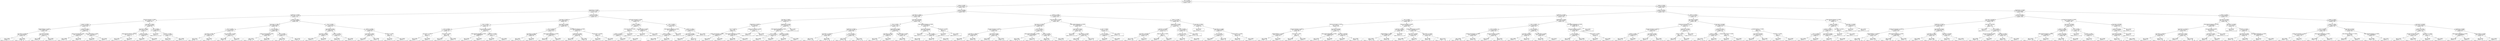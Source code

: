 digraph Tree {
0 [label="_dna <= 0.5000\ngini = 0.732567278353\nsamples = 10529", shape="box"] ;
1 [label="_dental <= 0.5000\ngini = 0.673349767214\nsamples = 4009", shape="box"] ;
0 -> 1 ;
2 [label="_fingerprints <= 0.5000\ngini = 0.735613716641\nsamples = 1456", shape="box"] ;
1 -> 2 ;
3 [label="weight_bin <= 0.5000\ngini = 0.68711872041\nsamples = 1101", shape="box"] ;
2 -> 3 ;
4 [label="all_parts_recovered <= 0.5000\ngini = 0.562623772152\nsamples = 421", shape="box"] ;
3 -> 4 ;
5 [label="images <= 0.5000\ngini = 0.515855300454\nsamples = 336", shape="box"] ;
4 -> 5 ;
6 [label="skeletal_findings <= 0.5000\ngini = 0.458327045923\nsamples = 282", shape="box"] ;
5 -> 6 ;
7 [label="age_range <= 16.5000\ngini = 0.425580546341\nsamples = 251", shape="box"] ;
6 -> 7 ;
8 [label="gini = 0.5506\nsamples = 79\nvalue = [  8.  46.  25.   0.   0.   0.]", shape="box"] ;
7 -> 8 ;
9 [label="gini = 0.3461\nsamples = 172\nvalue = [   8.  136.   28.    0.    0.    0.]", shape="box"] ;
7 -> 9 ;
10 [label="age_range <= 90.0000\ngini = 0.474505723205\nsamples = 31", shape="box"] ;
6 -> 10 ;
11 [label="gini = 0.3648\nsamples = 25\nvalue = [  0.   6.  19.   0.   0.   0.]", shape="box"] ;
10 -> 11 ;
12 [label="gini = 0.0000\nsamples = 6\nvalue = [ 0.  6.  0.  0.  0.  0.]", shape="box"] ;
10 -> 12 ;
13 [label="images <= 2.5000\ngini = 0.661865569273\nsamples = 54", shape="box"] ;
5 -> 13 ;
14 [label="head_not_recovered <= 0.5000\ngini = 0.631692806923\nsamples = 43", shape="box"] ;
13 -> 14 ;
15 [label="gini = 0.5898\nsamples = 23\nvalue = [  0.   8.   3.  12.   0.   0.]", shape="box"] ;
14 -> 15 ;
16 [label="gini = 0.5950\nsamples = 20\nvalue = [  0.  11.   5.   4.   0.   0.]", shape="box"] ;
14 -> 16 ;
17 [label="head_not_recovered <= 0.5000\ngini = 0.297520661157\nsamples = 11", shape="box"] ;
13 -> 17 ;
18 [label="gini = 0.0000\nsamples = 8\nvalue = [ 0.  0.  8.  0.  0.  0.]", shape="box"] ;
17 -> 18 ;
19 [label="gini = 0.4444\nsamples = 3\nvalue = [ 0.  2.  1.  0.  0.  0.]", shape="box"] ;
17 -> 19 ;
20 [label="age_range <= 3.0000\ngini = 0.500484429066\nsamples = 85", shape="box"] ;
4 -> 20 ;
21 [label="age_range <= 0.5000\ngini = 0.37037037037\nsamples = 9", shape="box"] ;
20 -> 21 ;
22 [label="other_distinctive_features <= 0.5000\ngini = 0.277777777778\nsamples = 6", shape="box"] ;
21 -> 22 ;
23 [label="gini = 0.3200\nsamples = 5\nvalue = [ 1.  4.  0.  0.  0.  0.]", shape="box"] ;
22 -> 23 ;
24 [label="gini = 0.0000\nsamples = 1\nvalue = [ 0.  1.  0.  0.  0.  0.]", shape="box"] ;
22 -> 24 ;
25 [label="images <= 0.5000\ngini = 0.444444444444\nsamples = 3", shape="box"] ;
21 -> 25 ;
26 [label="gini = 0.5000\nsamples = 2\nvalue = [ 0.  1.  1.  0.  0.  0.]", shape="box"] ;
25 -> 26 ;
27 [label="gini = 0.0000\nsamples = 1\nvalue = [ 0.  1.  0.  0.  0.  0.]", shape="box"] ;
25 -> 27 ;
28 [label="_sex <= 0.5000\ngini = 0.438019390582\nsamples = 76", shape="box"] ;
20 -> 28 ;
29 [label="gini = 0.0000\nsamples = 2\nvalue = [ 0.  2.  0.  0.  0.  0.]", shape="box"] ;
28 -> 29 ;
30 [label="images <= 0.5000\ngini = 0.416727538349\nsamples = 74", shape="box"] ;
28 -> 30 ;
31 [label="gini = 0.3765\nsamples = 64\nvalue = [  3.  12.  49.   0.   0.   0.]", shape="box"] ;
30 -> 31 ;
32 [label="gini = 0.4800\nsamples = 10\nvalue = [ 0.  0.  6.  4.  0.  0.]", shape="box"] ;
30 -> 32 ;
33 [label="images <= 0.5000\ngini = 0.699744809689\nsamples = 680", shape="box"] ;
3 -> 33 ;
34 [label="age_range <= 1.5000\ngini = 0.663633516404\nsamples = 598", shape="box"] ;
33 -> 34 ;
35 [label="_face <= 0.5000\ngini = 0.515606420927\nsamples = 116", shape="box"] ;
34 -> 35 ;
36 [label="age_range <= 0.5000\ngini = 0.564587271582\nsamples = 69", shape="box"] ;
35 -> 36 ;
37 [label="gini = 0.5417\nsamples = 48\nvalue = [ 28.  16.   4.   0.   0.   0.]", shape="box"] ;
36 -> 37 ;
38 [label="gini = 0.3810\nsamples = 21\nvalue = [  4.  16.   1.   0.   0.   0.]", shape="box"] ;
36 -> 38 ;
39 [label="scars_and_marks <= 0.5000\ngini = 0.227252150294\nsamples = 47", shape="box"] ;
35 -> 39 ;
40 [label="gini = 0.1684\nsamples = 44\nvalue = [  1.  40.   3.   0.   0.   0.]", shape="box"] ;
39 -> 40 ;
41 [label="gini = 0.4444\nsamples = 3\nvalue = [ 0.  1.  2.  0.  0.  0.]", shape="box"] ;
39 -> 41 ;
42 [label="l_eye <= 0.5000\ngini = 0.649670288046\nsamples = 482", shape="box"] ;
34 -> 42 ;
43 [label="n-limbs_not_recovered <= 0.5000\ngini = 0.656296694437\nsamples = 305", shape="box"] ;
42 -> 43 ;
44 [label="gini = 0.6371\nsamples = 249\nvalue = [  73.   59.  117.    0.    0.    0.]", shape="box"] ;
43 -> 44 ;
45 [label="gini = 0.5899\nsamples = 56\nvalue = [ 15.  31.  10.   0.   0.   0.]", shape="box"] ;
43 -> 45 ;
46 [label="_face <= 0.5000\ngini = 0.549012097418\nsamples = 177", shape="box"] ;
42 -> 46 ;
47 [label="gini = 0.3033\nsamples = 123\nvalue = [ 101.    4.   18.    0.    0.    0.]", shape="box"] ;
46 -> 47 ;
48 [label="gini = 0.5103\nsamples = 54\nvalue = [  4.  16.  34.   0.   0.   0.]", shape="box"] ;
46 -> 48 ;
49 [label="_face <= 0.5000\ngini = 0.613920285544\nsamples = 82", shape="box"] ;
33 -> 49 ;
50 [label="age_range <= 8.5000\ngini = 0.609640831758\nsamples = 46", shape="box"] ;
49 -> 50 ;
51 [label="age_range <= 0.5000\ngini = 0.65306122449\nsamples = 7", shape="box"] ;
50 -> 51 ;
52 [label="gini = 0.0000\nsamples = 2\nvalue = [ 2.  0.  0.  0.  0.  0.]", shape="box"] ;
51 -> 52 ;
53 [label="gini = 0.6400\nsamples = 5\nvalue = [ 1.  2.  0.  2.  0.  0.]", shape="box"] ;
51 -> 53 ;
54 [label="tattoos <= 0.5000\ngini = 0.512820512821\nsamples = 39", shape="box"] ;
50 -> 54 ;
55 [label="gini = 0.5289\nsamples = 33\nvalue = [  0.   1.  16.  16.   0.   0.]", shape="box"] ;
54 -> 55 ;
56 [label="gini = 0.0000\nsamples = 6\nvalue = [ 0.  0.  6.  0.  0.  0.]", shape="box"] ;
54 -> 56 ;
57 [label="tattoos <= 0.5000\ngini = 0.538580246914\nsamples = 36", shape="box"] ;
49 -> 57 ;
58 [label="age_range <= 5.0000\ngini = 0.440828402367\nsamples = 26", shape="box"] ;
57 -> 58 ;
59 [label="gini = 0.6250\nsamples = 4\nvalue = [ 0.  2.  1.  1.  0.  0.]", shape="box"] ;
58 -> 59 ;
60 [label="gini = 0.3099\nsamples = 22\nvalue = [  3.   0.   1.  18.   0.   0.]", shape="box"] ;
58 -> 60 ;
61 [label="images <= 2.5000\ngini = 0.58\nsamples = 10", shape="box"] ;
57 -> 61 ;
62 [label="gini = 0.5312\nsamples = 8\nvalue = [ 1.  0.  5.  2.  0.  0.]", shape="box"] ;
61 -> 62 ;
63 [label="gini = 0.0000\nsamples = 2\nvalue = [ 0.  0.  0.  2.  0.  0.]", shape="box"] ;
61 -> 63 ;
64 [label="images <= 0.5000\ngini = 0.60613370363\nsamples = 355", shape="box"] ;
2 -> 64 ;
65 [label="age_range <= 6.5000\ngini = 0.692618928737\nsamples = 241", shape="box"] ;
64 -> 65 ;
66 [label="_face <= 0.5000\ngini = 0.613573407202\nsamples = 38", shape="box"] ;
65 -> 66 ;
67 [label="l_eye <= 0.5000\ngini = 0.508917954816\nsamples = 29", shape="box"] ;
66 -> 67 ;
68 [label="age_range <= 2.5000\ngini = 0.375\nsamples = 4", shape="box"] ;
67 -> 68 ;
69 [label="gini = 0.5000\nsamples = 2\nvalue = [ 0.  0.  1.  1.  0.  0.]", shape="box"] ;
68 -> 69 ;
70 [label="gini = 0.0000\nsamples = 2\nvalue = [ 0.  0.  2.  0.  0.  0.]", shape="box"] ;
68 -> 70 ;
71 [label="age_range <= 0.5000\ngini = 0.3808\nsamples = 25", shape="box"] ;
67 -> 71 ;
72 [label="gini = 0.0000\nsamples = 4\nvalue = [ 4.  0.  0.  0.  0.  0.]", shape="box"] ;
71 -> 72 ;
73 [label="gini = 0.4308\nsamples = 21\nvalue = [ 15.   0.   1.   5.   0.   0.]", shape="box"] ;
71 -> 73 ;
74 [label="scars_and_marks <= 0.5000\ngini = 0.617283950617\nsamples = 9", shape="box"] ;
66 -> 74 ;
75 [label="other_distinctive_features <= 0.5000\ngini = 0.666666666667\nsamples = 3", shape="box"] ;
74 -> 75 ;
76 [label="gini = 0.5000\nsamples = 2\nvalue = [ 1.  1.  0.  0.  0.  0.]", shape="box"] ;
75 -> 76 ;
77 [label="gini = 0.0000\nsamples = 1\nvalue = [ 0.  0.  1.  0.  0.  0.]", shape="box"] ;
75 -> 77 ;
78 [label="weight_bin <= 0.5000\ngini = 0.277777777778\nsamples = 6", shape="box"] ;
74 -> 78 ;
79 [label="gini = 0.0000\nsamples = 1\nvalue = [ 0.  0.  1.  0.  0.  0.]", shape="box"] ;
78 -> 79 ;
80 [label="gini = 0.0000\nsamples = 5\nvalue = [ 0.  0.  0.  5.  0.  0.]", shape="box"] ;
78 -> 80 ;
81 [label="age_range <= 14.5000\ngini = 0.666941687495\nsamples = 203", shape="box"] ;
65 -> 81 ;
82 [label="_face <= 0.5000\ngini = 0.617984693878\nsamples = 112", shape="box"] ;
81 -> 82 ;
83 [label="age_range <= 13.0000\ngini = 0.688284023669\nsamples = 65", shape="box"] ;
82 -> 83 ;
84 [label="gini = 0.6977\nsamples = 61\nvalue = [ 15.   4.  20.  22.   0.   0.]", shape="box"] ;
83 -> 84 ;
85 [label="gini = 0.0000\nsamples = 4\nvalue = [ 0.  0.  0.  4.  0.  0.]", shape="box"] ;
83 -> 85 ;
86 [label="other_medical_information <= 0.5000\ngini = 0.429153463105\nsamples = 47", shape="box"] ;
82 -> 86 ;
87 [label="gini = 0.3296\nsamples = 41\nvalue = [  1.   1.   6.  33.   0.   0.]", shape="box"] ;
86 -> 87 ;
88 [label="gini = 0.5000\nsamples = 6\nvalue = [ 0.  1.  4.  1.  0.  0.]", shape="box"] ;
86 -> 88 ;
89 [label="other_distinctive_features <= 0.5000\ngini = 0.672382562492\nsamples = 91", shape="box"] ;
81 -> 89 ;
90 [label="weight_bin <= 0.5000\ngini = 0.672956887792\nsamples = 83", shape="box"] ;
89 -> 90 ;
91 [label="gini = 0.5956\nsamples = 15\nvalue = [ 1.  5.  8.  1.  0.  0.]", shape="box"] ;
90 -> 91 ;
92 [label="gini = 0.6501\nsamples = 68\nvalue = [  1.  16.  20.  31.   0.   0.]", shape="box"] ;
90 -> 92 ;
93 [label="age_range <= 20.0000\ngini = 0.375\nsamples = 8", shape="box"] ;
89 -> 93 ;
94 [label="gini = 0.4444\nsamples = 6\nvalue = [ 0.  2.  4.  0.  0.  0.]", shape="box"] ;
93 -> 94 ;
95 [label="gini = 0.0000\nsamples = 2\nvalue = [ 0.  0.  2.  0.  0.  0.]", shape="box"] ;
93 -> 95 ;
96 [label="all_parts_recovered <= 0.5000\ngini = 0.260233918129\nsamples = 114", shape="box"] ;
64 -> 96 ;
97 [label="tattoos <= 0.5000\ngini = 0.612244897959\nsamples = 7", shape="box"] ;
96 -> 97 ;
98 [label="scars_and_marks <= 0.5000\ngini = 0.375\nsamples = 4", shape="box"] ;
97 -> 98 ;
99 [label="images <= 6.5000\ngini = 0.444444444444\nsamples = 3", shape="box"] ;
98 -> 99 ;
100 [label="gini = 0.5000\nsamples = 2\nvalue = [ 1.  0.  0.  1.  0.  0.]", shape="box"] ;
99 -> 100 ;
101 [label="gini = 0.0000\nsamples = 1\nvalue = [ 0.  0.  0.  1.  0.  0.]", shape="box"] ;
99 -> 101 ;
102 [label="gini = 0.0000\nsamples = 1\nvalue = [ 0.  0.  0.  1.  0.  0.]", shape="box"] ;
98 -> 102 ;
103 [label="scars_and_marks <= 0.5000\ngini = 0.444444444444\nsamples = 3", shape="box"] ;
97 -> 103 ;
104 [label="gini = 0.0000\nsamples = 1\nvalue = [ 0.  0.  1.  0.  0.  0.]", shape="box"] ;
103 -> 104 ;
105 [label="gini = 0.0000\nsamples = 2\nvalue = [ 2.  0.  0.  0.  0.  0.]", shape="box"] ;
103 -> 105 ;
106 [label="_face <= 0.5000\ngini = 0.21346842519\nsamples = 107", shape="box"] ;
96 -> 106 ;
107 [label="other_distinctive_features <= 0.5000\ngini = 0.396694214876\nsamples = 33", shape="box"] ;
106 -> 107 ;
108 [label="tattoos <= 0.5000\ngini = 0.349635796046\nsamples = 31", shape="box"] ;
107 -> 108 ;
109 [label="gini = 0.1884\nsamples = 19\nvalue = [  0.   0.   2.  17.   0.   0.]", shape="box"] ;
108 -> 109 ;
110 [label="gini = 0.4861\nsamples = 12\nvalue = [ 0.  0.  5.  7.  0.  0.]", shape="box"] ;
108 -> 110 ;
111 [label="gini = 0.0000\nsamples = 2\nvalue = [ 0.  0.  2.  0.  0.  0.]", shape="box"] ;
107 -> 111 ;
112 [label="images <= 1.5000\ngini = 0.102264426589\nsamples = 74", shape="box"] ;
106 -> 112 ;
113 [label="age_range <= 8.0000\ngini = 0.144559784698\nsamples = 51", shape="box"] ;
112 -> 113 ;
114 [label="gini = 0.4444\nsamples = 3\nvalue = [ 0.  0.  1.  2.  0.  0.]", shape="box"] ;
113 -> 114 ;
115 [label="gini = 0.1172\nsamples = 48\nvalue = [  0.   0.   3.  45.   0.   0.]", shape="box"] ;
113 -> 115 ;
116 [label="gini = 0.0000\nsamples = 23\nvalue = [  0.   0.   0.  23.   0.   0.]", shape="box"] ;
112 -> 116 ;
117 [label="images <= 0.5000\ngini = 0.53506906999\nsamples = 2553", shape="box"] ;
1 -> 117 ;
118 [label="age_range <= 1.5000\ngini = 0.367106508876\nsamples = 1300", shape="box"] ;
117 -> 118 ;
119 [label="age_range <= 0.5000\ngini = 0.68244170096\nsamples = 54", shape="box"] ;
118 -> 119 ;
120 [label="_fingerprints <= 0.5000\ngini = 0.498046875\nsamples = 32", shape="box"] ;
119 -> 120 ;
121 [label="_sex <= 0.5000\ngini = 0.605\nsamples = 20", shape="box"] ;
120 -> 121 ;
122 [label="n-limbs_not_recovered <= 0.5000\ngini = 0.444444444444\nsamples = 3", shape="box"] ;
121 -> 122 ;
123 [label="gini = 0.0000\nsamples = 2\nvalue = [ 0.  2.  0.  0.  0.  0.]", shape="box"] ;
122 -> 123 ;
124 [label="gini = 0.0000\nsamples = 1\nvalue = [ 0.  0.  0.  1.  0.  0.]", shape="box"] ;
122 -> 124 ;
125 [label="other_medical_information <= 0.5000\ngini = 0.546712802768\nsamples = 17", shape="box"] ;
121 -> 125 ;
126 [label="gini = 0.4800\nsamples = 15\nvalue = [ 6.  0.  0.  9.  0.  0.]", shape="box"] ;
125 -> 126 ;
127 [label="gini = 0.5000\nsamples = 2\nvalue = [ 1.  1.  0.  0.  0.  0.]", shape="box"] ;
125 -> 127 ;
128 [label="n-limbs_not_recovered <= 0.5000\ngini = 0.152777777778\nsamples = 12", shape="box"] ;
120 -> 128 ;
129 [label="gini = 0.0000\nsamples = 11\nvalue = [  0.   0.   0.  11.   0.   0.]", shape="box"] ;
128 -> 129 ;
130 [label="gini = 0.0000\nsamples = 1\nvalue = [ 1.  0.  0.  0.  0.  0.]", shape="box"] ;
128 -> 130 ;
131 [label="_fingerprints <= 0.5000\ngini = 0.623966942149\nsamples = 22", shape="box"] ;
119 -> 131 ;
132 [label="other_distinctive_features <= 0.5000\ngini = 0.607709750567\nsamples = 21", shape="box"] ;
131 -> 132 ;
133 [label="l_eye <= 0.5000\ngini = 0.574074074074\nsamples = 18", shape="box"] ;
132 -> 133 ;
134 [label="gini = 0.4463\nsamples = 11\nvalue = [ 1.  8.  1.  1.  0.  0.]", shape="box"] ;
133 -> 134 ;
135 [label="gini = 0.6939\nsamples = 7\nvalue = [ 1.  3.  1.  2.  0.  0.]", shape="box"] ;
133 -> 135 ;
136 [label="height_bin <= 0.5000\ngini = 0.444444444444\nsamples = 3", shape="box"] ;
132 -> 136 ;
137 [label="gini = 0.5000\nsamples = 2\nvalue = [ 0.  1.  1.  0.  0.  0.]", shape="box"] ;
136 -> 137 ;
138 [label="gini = 0.0000\nsamples = 1\nvalue = [ 0.  0.  1.  0.  0.  0.]", shape="box"] ;
136 -> 138 ;
139 [label="gini = 0.0000\nsamples = 1\nvalue = [ 0.  0.  1.  0.  0.  0.]", shape="box"] ;
131 -> 139 ;
140 [label="age_range <= 90.5000\ngini = 0.345309162675\nsamples = 1246", shape="box"] ;
118 -> 140 ;
141 [label="_face <= 0.5000\ngini = 0.330770353754\nsamples = 1185", shape="box"] ;
140 -> 141 ;
142 [label="height_bin <= 0.5000\ngini = 0.353218812841\nsamples = 944", shape="box"] ;
141 -> 142 ;
143 [label="age_range <= 12.5000\ngini = 0.331198303921\nsamples = 366", shape="box"] ;
142 -> 143 ;
144 [label="gini = 0.4191\nsamples = 139\nvalue = [   3.   11.   22.  103.    0.    0.]", shape="box"] ;
143 -> 144 ;
145 [label="gini = 0.2692\nsamples = 227\nvalue = [   8.   11.   15.  193.    0.    0.]", shape="box"] ;
143 -> 145 ;
146 [label="l_eye <= 0.5000\ngini = 0.363303839753\nsamples = 578", shape="box"] ;
142 -> 146 ;
147 [label="gini = 0.3325\nsamples = 426\nvalue = [  42.    9.   31.  344.    0.    0.]", shape="box"] ;
146 -> 147 ;
148 [label="gini = 0.4412\nsamples = 152\nvalue = [  25.    4.   13.  110.    0.    0.]", shape="box"] ;
146 -> 148 ;
149 [label="_fingerprints <= 0.5000\ngini = 0.234086878669\nsamples = 241", shape="box"] ;
141 -> 149 ;
150 [label="age_range <= 27.5000\ngini = 0.496409077851\nsamples = 59", shape="box"] ;
149 -> 150 ;
151 [label="gini = 0.4322\nsamples = 53\nvalue = [  4.   7.   3.  39.   0.   0.]", shape="box"] ;
150 -> 151 ;
152 [label="gini = 0.5000\nsamples = 6\nvalue = [ 0.  4.  1.  1.  0.  0.]", shape="box"] ;
150 -> 152 ;
153 [label="scars_and_marks <= 0.5000\ngini = 0.123837700761\nsamples = 182", shape="box"] ;
149 -> 153 ;
154 [label="gini = 0.0659\nsamples = 118\nvalue = [   0.    1.    3.  114.    0.    0.]", shape="box"] ;
153 -> 154 ;
155 [label="gini = 0.2188\nsamples = 64\nvalue = [  0.   0.   8.  56.   0.   0.]", shape="box"] ;
153 -> 155 ;
156 [label="other_distinctive_features <= 0.5000\ngini = 0.552539639882\nsamples = 61", shape="box"] ;
140 -> 156 ;
157 [label="age_range <= 98.5000\ngini = 0.536780547861\nsamples = 57", shape="box"] ;
156 -> 157 ;
158 [label="gini = 0.0000\nsamples = 1\nvalue = [ 0.  1.  0.  0.  0.  0.]", shape="box"] ;
157 -> 158 ;
159 [label="_sex <= 0.5000\ngini = 0.523596938776\nsamples = 56", shape="box"] ;
157 -> 159 ;
160 [label="gini = 0.4356\nsamples = 15\nvalue = [  2.   1.   1.  11.   0.   0.]", shape="box"] ;
159 -> 160 ;
161 [label="gini = 0.5330\nsamples = 41\nvalue = [  0.   4.  12.  25.   0.   0.]", shape="box"] ;
159 -> 161 ;
162 [label="height_bin <= 0.5000\ngini = 0.375\nsamples = 4", shape="box"] ;
156 -> 162 ;
163 [label="gini = 0.0000\nsamples = 1\nvalue = [ 0.  0.  0.  1.  0.  0.]", shape="box"] ;
162 -> 163 ;
164 [label="gini = 0.0000\nsamples = 3\nvalue = [ 0.  0.  3.  0.  0.  0.]", shape="box"] ;
162 -> 164 ;
165 [label="images <= 1.5000\ngini = 0.596822056434\nsamples = 1253", shape="box"] ;
117 -> 165 ;
166 [label="scars_and_marks <= 0.5000\ngini = 0.597571303457\nsamples = 984", shape="box"] ;
165 -> 166 ;
167 [label="age_range <= 14.5000\ngini = 0.648683794154\nsamples = 636", shape="box"] ;
166 -> 167 ;
168 [label="all_parts_recovered <= 0.5000\ngini = 0.556423611111\nsamples = 192", shape="box"] ;
167 -> 168 ;
169 [label="age_range <= 7.5000\ngini = 0.148199445983\nsamples = 38", shape="box"] ;
168 -> 169 ;
170 [label="gini = 0.4938\nsamples = 9\nvalue = [ 0.  1.  2.  6.  0.  0.]", shape="box"] ;
169 -> 170 ;
171 [label="gini = 0.0000\nsamples = 29\nvalue = [  0.   0.   0.  29.   0.   0.]", shape="box"] ;
169 -> 171 ;
172 [label="age_range <= 9.5000\ngini = 0.610811266655\nsamples = 154", shape="box"] ;
168 -> 172 ;
173 [label="gini = 0.3829\nsamples = 43\nvalue = [  0.   4.   6.  33.   0.   0.]", shape="box"] ;
172 -> 173 ;
174 [label="gini = 0.6519\nsamples = 111\nvalue = [  0.  31.  32.  48.   0.   0.]", shape="box"] ;
172 -> 174 ;
175 [label="_face <= 0.5000\ngini = 0.63524673322\nsamples = 444", shape="box"] ;
167 -> 175 ;
176 [label="other_medical_information <= 0.5000\ngini = 0.572323966942\nsamples = 275", shape="box"] ;
175 -> 176 ;
177 [label="gini = 0.5621\nsamples = 262\nvalue = [   2.   32.  153.   75.    0.    0.]", shape="box"] ;
176 -> 177 ;
178 [label="gini = 0.3787\nsamples = 13\nvalue = [  0.   1.   2.  10.   0.   0.]", shape="box"] ;
176 -> 178 ;
179 [label="tattoos <= 0.5000\ngini = 0.653758621897\nsamples = 169", shape="box"] ;
175 -> 179 ;
180 [label="gini = 0.6324\nsamples = 143\nvalue = [  0.  69.  40.  34.   0.   0.]", shape="box"] ;
179 -> 180 ;
181 [label="gini = 0.4260\nsamples = 26\nvalue = [  0.   0.  18.   8.   0.   0.]", shape="box"] ;
179 -> 181 ;
182 [label="other_medical_information <= 0.5000\ngini = 0.389186154049\nsamples = 348", shape="box"] ;
166 -> 182 ;
183 [label="age_range <= 9.5000\ngini = 0.355730149514\nsamples = 332", shape="box"] ;
182 -> 183 ;
184 [label="gini = 0.0000\nsamples = 8\nvalue = [ 0.  0.  0.  8.  0.  0.]", shape="box"] ;
183 -> 184 ;
185 [label="prior_surgery <= 0.5000\ngini = 0.334190672154\nsamples = 324", shape="box"] ;
183 -> 185 ;
186 [label="gini = 0.3055\nsamples = 306\nvalue = [   1.    1.  249.   55.    0.    0.]", shape="box"] ;
185 -> 186 ;
187 [label="gini = 0.4753\nsamples = 18\nvalue = [  0.   0.   7.  11.   0.   0.]", shape="box"] ;
185 -> 187 ;
188 [label="_face <= 0.5000\ngini = 0.1171875\nsamples = 16", shape="box"] ;
182 -> 188 ;
189 [label="l_eye <= 0.5000\ngini = 0.444444444444\nsamples = 3", shape="box"] ;
188 -> 189 ;
190 [label="gini = 0.0000\nsamples = 2\nvalue = [ 0.  0.  0.  2.  0.  0.]", shape="box"] ;
189 -> 190 ;
191 [label="gini = 0.0000\nsamples = 1\nvalue = [ 0.  0.  1.  0.  0.  0.]", shape="box"] ;
189 -> 191 ;
192 [label="gini = 0.0000\nsamples = 13\nvalue = [  0.   0.   0.  13.   0.   0.]", shape="box"] ;
188 -> 192 ;
193 [label="tattoos <= 0.5000\ngini = 0.146321913738\nsamples = 269", shape="box"] ;
165 -> 193 ;
194 [label="_fingerprints <= 0.5000\ngini = 0.103888126779\nsamples = 221", shape="box"] ;
193 -> 194 ;
195 [label="piercings <= 0.5000\ngini = 0.178362573099\nsamples = 114", shape="box"] ;
194 -> 195 ;
196 [label="age_range <= 58.5000\ngini = 0.153553719008\nsamples = 110", shape="box"] ;
195 -> 196 ;
197 [label="gini = 0.1305\nsamples = 102\nvalue = [  1.   2.   4.  95.   0.   0.]", shape="box"] ;
196 -> 197 ;
198 [label="gini = 0.3750\nsamples = 8\nvalue = [ 0.  0.  2.  6.  0.  0.]", shape="box"] ;
196 -> 198 ;
199 [label="finger_toe_nails <= 0.5000\ngini = 0.5\nsamples = 4", shape="box"] ;
195 -> 199 ;
200 [label="gini = 0.0000\nsamples = 2\nvalue = [ 0.  0.  2.  0.  0.  0.]", shape="box"] ;
199 -> 200 ;
201 [label="gini = 0.0000\nsamples = 2\nvalue = [ 0.  0.  0.  2.  0.  0.]", shape="box"] ;
199 -> 201 ;
202 [label="l_eye <= 0.5000\ngini = 0.0185169010394\nsamples = 107", shape="box"] ;
194 -> 202 ;
203 [label="images <= 2.5000\ngini = 0.0798611111111\nsamples = 24", shape="box"] ;
202 -> 203 ;
204 [label="gini = 0.1653\nsamples = 11\nvalue = [  0.   0.   1.  10.   0.   0.]", shape="box"] ;
203 -> 204 ;
205 [label="gini = 0.0000\nsamples = 13\nvalue = [  0.   0.   0.  13.   0.   0.]", shape="box"] ;
203 -> 205 ;
206 [label="gini = 0.0000\nsamples = 83\nvalue = [  0.   0.   0.  83.   0.   0.]", shape="box"] ;
202 -> 206 ;
207 [label="age_range <= 3.5000\ngini = 0.316840277778\nsamples = 48", shape="box"] ;
193 -> 207 ;
208 [label="gini = 0.0000\nsamples = 1\nvalue = [ 1.  0.  0.  0.  0.  0.]", shape="box"] ;
207 -> 208 ;
209 [label="age_range <= 17.5000\ngini = 0.288818469896\nsamples = 47", shape="box"] ;
207 -> 209 ;
210 [label="_face <= 0.5000\ngini = 0.385633270321\nsamples = 23", shape="box"] ;
209 -> 210 ;
211 [label="gini = 0.4898\nsamples = 7\nvalue = [ 0.  0.  4.  3.  0.  0.]", shape="box"] ;
210 -> 211 ;
212 [label="gini = 0.2188\nsamples = 16\nvalue = [  0.   0.   2.  14.   0.   0.]", shape="box"] ;
210 -> 212 ;
213 [label="organ_absent <= 0.5000\ngini = 0.15625\nsamples = 24", shape="box"] ;
209 -> 213 ;
214 [label="gini = 0.0832\nsamples = 23\nvalue = [  1.   0.   0.  22.   0.   0.]", shape="box"] ;
213 -> 214 ;
215 [label="gini = 0.0000\nsamples = 1\nvalue = [ 0.  0.  1.  0.  0.  0.]", shape="box"] ;
213 -> 215 ;
216 [label="_dental <= 0.5000\ngini = 0.625142129926\nsamples = 6520", shape="box"] ;
0 -> 216 ;
217 [label="images <= 0.5000\ngini = 0.627582153423\nsamples = 1456", shape="box"] ;
216 -> 217 ;
218 [label="height_bin <= 0.5000\ngini = 0.570803783971\nsamples = 1136", shape="box"] ;
217 -> 218 ;
219 [label="_sex <= 0.5000\ngini = 0.503310365457\nsamples = 689", shape="box"] ;
218 -> 219 ;
220 [label="head_not_recovered <= 0.5000\ngini = 0.5653125\nsamples = 160", shape="box"] ;
219 -> 220 ;
221 [label="all_parts_recovered <= 0.5000\ngini = 0.562736614386\nsamples = 86", shape="box"] ;
220 -> 221 ;
222 [label="skeletal_findings <= 0.5000\ngini = 0.531321444902\nsamples = 81", shape="box"] ;
221 -> 222 ;
223 [label="gini = 0.5066\nsamples = 76\nvalue = [  0.  47.   4.  25.   0.   0.]", shape="box"] ;
222 -> 223 ;
224 [label="gini = 0.3200\nsamples = 5\nvalue = [ 0.  0.  1.  4.  0.  0.]", shape="box"] ;
222 -> 224 ;
225 [label="age_range <= 1.0000\ngini = 0.48\nsamples = 5", shape="box"] ;
221 -> 225 ;
226 [label="gini = 0.5000\nsamples = 2\nvalue = [ 0.  0.  1.  1.  0.  0.]", shape="box"] ;
225 -> 226 ;
227 [label="gini = 0.4444\nsamples = 3\nvalue = [ 0.  0.  2.  1.  0.  0.]", shape="box"] ;
225 -> 227 ;
228 [label="age_range <= 83.0000\ngini = 0.49707815924\nsamples = 74", shape="box"] ;
220 -> 228 ;
229 [label="other_medical_information <= 0.5000\ngini = 0.298676748582\nsamples = 23", shape="box"] ;
228 -> 229 ;
230 [label="gini = 0.2355\nsamples = 22\nvalue = [  0.   3.   0.  19.   0.   0.]", shape="box"] ;
229 -> 230 ;
231 [label="gini = 0.0000\nsamples = 1\nvalue = [ 0.  0.  1.  0.  0.  0.]", shape="box"] ;
229 -> 231 ;
232 [label="age_range <= 98.5000\ngini = 0.541330257593\nsamples = 51", shape="box"] ;
228 -> 232 ;
233 [label="gini = 0.4082\nsamples = 7\nvalue = [ 0.  5.  0.  2.  0.  0.]", shape="box"] ;
232 -> 233 ;
234 [label="gini = 0.5300\nsamples = 44\nvalue = [  0.  15.   3.  26.   0.   0.]", shape="box"] ;
232 -> 234 ;
235 [label="head_not_recovered <= 0.5000\ngini = 0.458360283161\nsamples = 529", shape="box"] ;
219 -> 235 ;
236 [label="piercings <= 0.5000\ngini = 0.548738868141\nsamples = 295", shape="box"] ;
235 -> 236 ;
237 [label="skeletal_findings <= 0.5000\ngini = 0.539837744004\nsamples = 291", shape="box"] ;
236 -> 237 ;
238 [label="gini = 0.5403\nsamples = 243\nvalue = [   3.   66.   24.  149.    1.    0.]", shape="box"] ;
237 -> 238 ;
239 [label="gini = 0.4861\nsamples = 48\nvalue = [  0.   4.  12.  32.   0.   0.]", shape="box"] ;
237 -> 239 ;
240 [label="gini = 0.0000\nsamples = 4\nvalue = [ 0.  0.  4.  0.  0.  0.]", shape="box"] ;
236 -> 240 ;
241 [label="n-limbs_not_recovered <= 0.5000\ngini = 0.309335963182\nsamples = 234", shape="box"] ;
235 -> 241 ;
242 [label="age_range <= 19.0000\ngini = 0.5112960761\nsamples = 29", shape="box"] ;
241 -> 242 ;
243 [label="gini = 0.3984\nsamples = 16\nvalue = [  0.   3.   1.  12.   0.   0.]", shape="box"] ;
242 -> 243 ;
244 [label="gini = 0.5917\nsamples = 13\nvalue = [ 0.  2.  4.  7.  0.  0.]", shape="box"] ;
242 -> 244 ;
245 [label="age_range <= 21.0000\ngini = 0.273932183224\nsamples = 205", shape="box"] ;
241 -> 245 ;
246 [label="gini = 0.1694\nsamples = 66\nvalue = [  0.   3.   3.  60.   0.   0.]", shape="box"] ;
245 -> 246 ;
247 [label="gini = 0.3179\nsamples = 139\nvalue = [   0.   19.    7.  113.    0.    0.]", shape="box"] ;
245 -> 247 ;
248 [label="_fingerprints <= 0.5000\ngini = 0.632784309015\nsamples = 447", shape="box"] ;
218 -> 248 ;
249 [label="_face <= 0.5000\ngini = 0.593456331405\nsamples = 353", shape="box"] ;
248 -> 249 ;
250 [label="l_eye <= 0.5000\ngini = 0.608336104324\nsamples = 263", shape="box"] ;
249 -> 250 ;
251 [label="n-hands_not_recovered <= 0.5000\ngini = 0.554480947451\nsamples = 199", shape="box"] ;
250 -> 251 ;
252 [label="gini = 0.6044\nsamples = 150\nvalue = [ 31.  16.  17.  86.   0.   0.]", shape="box"] ;
251 -> 252 ;
253 [label="gini = 0.3507\nsamples = 49\nvalue = [  5.   3.   2.  39.   0.   0.]", shape="box"] ;
251 -> 253 ;
254 [label="all_parts_recovered <= 0.5000\ngini = 0.54248046875\nsamples = 64", shape="box"] ;
250 -> 254 ;
255 [label="gini = 0.3200\nsamples = 5\nvalue = [ 0.  0.  1.  4.  0.  0.]", shape="box"] ;
254 -> 255 ;
256 [label="gini = 0.5010\nsamples = 59\nvalue = [ 39.   2.   4.  14.   0.   0.]", shape="box"] ;
254 -> 256 ;
257 [label="l_eye <= 0.5000\ngini = 0.483950617284\nsamples = 90", shape="box"] ;
249 -> 257 ;
258 [label="age_range <= 0.5000\ngini = 0.620408163265\nsamples = 35", shape="box"] ;
257 -> 258 ;
259 [label="gini = 0.5882\nsamples = 17\nvalue = [ 1.  9.  1.  6.  0.  0.]", shape="box"] ;
258 -> 259 ;
260 [label="gini = 0.5123\nsamples = 18\nvalue = [  1.   2.   3.  12.   0.   0.]", shape="box"] ;
258 -> 260 ;
261 [label="scars_and_marks <= 0.5000\ngini = 0.345123966942\nsamples = 55", shape="box"] ;
257 -> 261 ;
262 [label="gini = 0.2587\nsamples = 48\nvalue = [  1.   5.   1.  41.   0.   0.]", shape="box"] ;
261 -> 262 ;
263 [label="gini = 0.6122\nsamples = 7\nvalue = [ 1.  0.  3.  3.  0.  0.]", shape="box"] ;
261 -> 263 ;
264 [label="other_medical_information <= 0.5000\ngini = 0.689678587596\nsamples = 94", shape="box"] ;
248 -> 264 ;
265 [label="head_not_recovered <= 0.5000\ngini = 0.670874889534\nsamples = 89", shape="box"] ;
264 -> 265 ;
266 [label="l_eye <= 0.5000\ngini = 0.662399024539\nsamples = 81", shape="box"] ;
265 -> 266 ;
267 [label="gini = 0.6361\nsamples = 26\nvalue = [  3.   2.   6.  14.   1.   0.]", shape="box"] ;
266 -> 267 ;
268 [label="gini = 0.6393\nsamples = 55\nvalue = [  3.   2.   5.  27.  18.   0.]", shape="box"] ;
266 -> 268 ;
269 [label="age_range <= 3.0000\ngini = 0.53125\nsamples = 8", shape="box"] ;
265 -> 269 ;
270 [label="gini = 0.0000\nsamples = 1\nvalue = [ 0.  1.  0.  0.  0.  0.]", shape="box"] ;
269 -> 270 ;
271 [label="gini = 0.4082\nsamples = 7\nvalue = [ 0.  0.  0.  2.  5.  0.]", shape="box"] ;
269 -> 271 ;
272 [label="gini = 0.0000\nsamples = 5\nvalue = [ 0.  0.  5.  0.  0.  0.]", shape="box"] ;
264 -> 272 ;
273 [label="tattoos <= 0.5000\ngini = 0.61052734375\nsamples = 320", shape="box"] ;
217 -> 273 ;
274 [label="age_range <= 10.5000\ngini = 0.606715668371\nsamples = 296", shape="box"] ;
273 -> 274 ;
275 [label="n-hands_not_recovered <= 0.5000\ngini = 0.631001371742\nsamples = 81", shape="box"] ;
274 -> 275 ;
276 [label="all_parts_recovered <= 0.5000\ngini = 0.615555555556\nsamples = 60", shape="box"] ;
275 -> 276 ;
277 [label="images <= 5.0000\ngini = 0.545454545455\nsamples = 11", shape="box"] ;
276 -> 277 ;
278 [label="gini = 0.4600\nsamples = 10\nvalue = [ 1.  0.  0.  2.  7.  0.]", shape="box"] ;
277 -> 278 ;
279 [label="gini = 0.0000\nsamples = 1\nvalue = [ 0.  0.  1.  0.  0.  0.]", shape="box"] ;
277 -> 279 ;
280 [label="age_range <= 0.5000\ngini = 0.604748021658\nsamples = 49", shape="box"] ;
276 -> 280 ;
281 [label="gini = 0.7222\nsamples = 6\nvalue = [ 0.  1.  2.  1.  2.  0.]", shape="box"] ;
280 -> 281 ;
282 [label="gini = 0.5603\nsamples = 43\nvalue = [  0.   1.   2.  22.  18.   0.]", shape="box"] ;
280 -> 282 ;
283 [label="height_bin <= 0.5000\ngini = 0.571428571429\nsamples = 21", shape="box"] ;
275 -> 283 ;
284 [label="images <= 5.5000\ngini = 0.53\nsamples = 20", shape="box"] ;
283 -> 284 ;
285 [label="gini = 0.4931\nsamples = 19\nvalue = [  0.   1.   3.  13.   2.   0.]", shape="box"] ;
284 -> 285 ;
286 [label="gini = 0.0000\nsamples = 1\nvalue = [ 0.  0.  0.  0.  1.  0.]", shape="box"] ;
284 -> 286 ;
287 [label="gini = 0.0000\nsamples = 1\nvalue = [ 1.  0.  0.  0.  0.  0.]", shape="box"] ;
283 -> 287 ;
288 [label="age_range <= 92.5000\ngini = 0.584012979989\nsamples = 215", shape="box"] ;
274 -> 288 ;
289 [label="images <= 5.5000\ngini = 0.568047337278\nsamples = 195", shape="box"] ;
288 -> 289 ;
290 [label="images <= 3.5000\ngini = 0.566252739226\nsamples = 185", shape="box"] ;
289 -> 290 ;
291 [label="gini = 0.5578\nsamples = 170\nvalue = [  0.   7.  11.  53.  99.   0.]", shape="box"] ;
290 -> 291 ;
292 [label="gini = 0.5244\nsamples = 15\nvalue = [ 0.  1.  0.  9.  5.  0.]", shape="box"] ;
290 -> 292 ;
293 [label="n-hands_not_recovered <= 0.5000\ngini = 0.42\nsamples = 10", shape="box"] ;
289 -> 293 ;
294 [label="gini = 0.0000\nsamples = 4\nvalue = [ 0.  0.  0.  0.  4.  0.]", shape="box"] ;
293 -> 294 ;
295 [label="gini = 0.5000\nsamples = 6\nvalue = [ 0.  0.  3.  0.  3.  0.]", shape="box"] ;
293 -> 295 ;
296 [label="skeletal_findings <= 0.5000\ngini = 0.64\nsamples = 20", shape="box"] ;
288 -> 296 ;
297 [label="age_range <= 98.5000\ngini = 0.574074074074\nsamples = 18", shape="box"] ;
296 -> 297 ;
298 [label="gini = 0.0000\nsamples = 1\nvalue = [ 0.  1.  0.  0.  0.  0.]", shape="box"] ;
297 -> 298 ;
299 [label="gini = 0.5260\nsamples = 17\nvalue = [  0.   0.   1.  10.   6.   0.]", shape="box"] ;
297 -> 299 ;
300 [label="images <= 4.0000\ngini = 0.5\nsamples = 2", shape="box"] ;
296 -> 300 ;
301 [label="gini = 0.0000\nsamples = 1\nvalue = [ 0.  0.  1.  0.  0.  0.]", shape="box"] ;
300 -> 301 ;
302 [label="gini = 0.0000\nsamples = 1\nvalue = [ 0.  1.  0.  0.  0.  0.]", shape="box"] ;
300 -> 302 ;
303 [label="other_distinctive_features <= 0.5000\ngini = 0.496527777778\nsamples = 24", shape="box"] ;
273 -> 303 ;
304 [label="images <= 5.5000\ngini = 0.448979591837\nsamples = 21", shape="box"] ;
303 -> 304 ;
305 [label="images <= 1.5000\ngini = 0.354570637119\nsamples = 19", shape="box"] ;
304 -> 305 ;
306 [label="l_eye <= 0.5000\ngini = 0.444444444444\nsamples = 6", shape="box"] ;
305 -> 306 ;
307 [label="gini = 0.0000\nsamples = 3\nvalue = [ 0.  0.  0.  3.  0.  0.]", shape="box"] ;
306 -> 307 ;
308 [label="gini = 0.4444\nsamples = 3\nvalue = [ 0.  0.  0.  1.  2.  0.]", shape="box"] ;
306 -> 308 ;
309 [label="age_range <= 78.0000\ngini = 0.260355029586\nsamples = 13", shape="box"] ;
305 -> 309 ;
310 [label="gini = 0.1653\nsamples = 11\nvalue = [  0.   0.   1.  10.   0.   0.]", shape="box"] ;
309 -> 310 ;
311 [label="gini = 0.5000\nsamples = 2\nvalue = [ 0.  0.  1.  1.  0.  0.]", shape="box"] ;
309 -> 311 ;
312 [label="age_range <= 18.0000\ngini = 0.5\nsamples = 2", shape="box"] ;
304 -> 312 ;
313 [label="gini = 0.0000\nsamples = 1\nvalue = [ 0.  0.  0.  0.  1.  0.]", shape="box"] ;
312 -> 313 ;
314 [label="gini = 0.0000\nsamples = 1\nvalue = [ 0.  0.  1.  0.  0.  0.]", shape="box"] ;
312 -> 314 ;
315 [label="age_range <= 15.0000\ngini = 0.444444444444\nsamples = 3", shape="box"] ;
303 -> 315 ;
316 [label="gini = 0.0000\nsamples = 1\nvalue = [ 0.  0.  0.  1.  0.  0.]", shape="box"] ;
315 -> 316 ;
317 [label="gini = 0.0000\nsamples = 2\nvalue = [ 0.  0.  0.  0.  2.  0.]", shape="box"] ;
315 -> 317 ;
318 [label="_fingerprints <= 0.5000\ngini = 0.532449418377\nsamples = 5064", shape="box"] ;
216 -> 318 ;
319 [label="images <= 0.5000\ngini = 0.434752949191\nsamples = 3340", shape="box"] ;
318 -> 319 ;
320 [label="age_range <= 84.0000\ngini = 0.522238469356\nsamples = 1749", shape="box"] ;
319 -> 320 ;
321 [label="weight_bin <= 0.5000\ngini = 0.497958190723\nsamples = 1599", shape="box"] ;
320 -> 321 ;
322 [label="n-hands_not_recovered <= 0.5000\ngini = 0.506425541327\nsamples = 1147", shape="box"] ;
321 -> 322 ;
323 [label="skeletal_findings <= 0.5000\ngini = 0.551357710028\nsamples = 505", shape="box"] ;
322 -> 323 ;
324 [label="gini = 0.5828\nsamples = 362\nvalue = [   4.   20.   12.  141.  185.    0.]", shape="box"] ;
323 -> 324 ;
325 [label="gini = 0.4384\nsamples = 143\nvalue = [  1.   1.   1.  41.  99.   0.]", shape="box"] ;
323 -> 325 ;
326 [label="other_distinctive_features <= 0.5000\ngini = 0.463160295416\nsamples = 642", shape="box"] ;
322 -> 326 ;
327 [label="gini = 0.4538\nsamples = 621\nvalue = [   1.   20.    3.  172.  425.    0.]", shape="box"] ;
326 -> 327 ;
328 [label="gini = 0.5034\nsamples = 21\nvalue = [  0.   0.   1.  13.   7.   0.]", shape="box"] ;
326 -> 328 ;
329 [label="age_range <= 33.5000\ngini = 0.468488135328\nsamples = 452", shape="box"] ;
321 -> 329 ;
330 [label="age_range <= 1.5000\ngini = 0.445556216538\nsamples = 410", shape="box"] ;
329 -> 330 ;
331 [label="gini = 0.6489\nsamples = 15\nvalue = [ 0.  2.  1.  7.  5.  0.]", shape="box"] ;
330 -> 331 ;
332 [label="gini = 0.4294\nsamples = 395\nvalue = [  13.    2.    8.   87.  285.    0.]", shape="box"] ;
330 -> 332 ;
333 [label="age_range <= 40.5000\ngini = 0.6179138322\nsamples = 42", shape="box"] ;
329 -> 333 ;
334 [label="gini = 0.5078\nsamples = 16\nvalue = [  0.   0.   1.  10.   5.   0.]", shape="box"] ;
333 -> 334 ;
335 [label="gini = 0.5976\nsamples = 26\nvalue = [  1.   1.   3.   6.  15.   0.]", shape="box"] ;
333 -> 335 ;
336 [label="age_range <= 94.0000\ngini = 0.64\nsamples = 150", shape="box"] ;
320 -> 336 ;
337 [label="gini = 0.0000\nsamples = 2\nvalue = [ 0.  2.  0.  0.  0.  0.]", shape="box"] ;
336 -> 337 ;
338 [label="_sex <= 0.5000\ngini = 0.634404674945\nsamples = 148", shape="box"] ;
336 -> 338 ;
339 [label="all_parts_recovered <= 0.5000\ngini = 0.616296296296\nsamples = 45", shape="box"] ;
338 -> 339 ;
340 [label="gini = 0.5992\nsamples = 44\nvalue = [  0.  10.   0.  24.  10.   0.]", shape="box"] ;
339 -> 340 ;
341 [label="gini = 0.0000\nsamples = 1\nvalue = [ 0.  0.  1.  0.  0.  0.]", shape="box"] ;
339 -> 341 ;
342 [label="piercings <= 0.5000\ngini = 0.630785182392\nsamples = 103", shape="box"] ;
338 -> 342 ;
343 [label="gini = 0.6307\nsamples = 102\nvalue = [  0.  12.   5.  48.  37.   0.]", shape="box"] ;
342 -> 343 ;
344 [label="gini = 0.0000\nsamples = 1\nvalue = [ 0.  0.  0.  0.  1.  0.]", shape="box"] ;
342 -> 344 ;
345 [label="n-hands_not_recovered <= 0.5000\ngini = 0.306677133041\nsamples = 1591", shape="box"] ;
319 -> 345 ;
346 [label="age_range <= 80.0000\ngini = 0.375343474689\nsamples = 861", shape="box"] ;
345 -> 346 ;
347 [label="images <= 1.5000\ngini = 0.361380566632\nsamples = 833", shape="box"] ;
346 -> 347 ;
348 [label="other_distinctive_features <= 0.5000\ngini = 0.416693271165\nsamples = 367", shape="box"] ;
347 -> 348 ;
349 [label="gini = 0.4010\nsamples = 340\nvalue = [   4.    1.    3.   82.  250.    0.]", shape="box"] ;
348 -> 349 ;
350 [label="gini = 0.5322\nsamples = 27\nvalue = [  0.   0.   1.  12.  14.   0.]", shape="box"] ;
348 -> 350 ;
351 [label="images <= 20.5000\ngini = 0.312485033801\nsamples = 466", shape="box"] ;
347 -> 351 ;
352 [label="gini = 0.3036\nsamples = 457\nvalue = [   0.    0.    1.   84.  372.    0.]", shape="box"] ;
351 -> 352 ;
353 [label="gini = 0.4938\nsamples = 9\nvalue = [ 0.  0.  0.  5.  4.  0.]", shape="box"] ;
351 -> 353 ;
354 [label="_sex <= 0.5000\ngini = 0.553571428571\nsamples = 28", shape="box"] ;
346 -> 354 ;
355 [label="gini = 0.0000\nsamples = 2\nvalue = [ 0.  0.  0.  2.  0.  0.]", shape="box"] ;
354 -> 355 ;
356 [label="images <= 5.5000\ngini = 0.565088757396\nsamples = 26", shape="box"] ;
354 -> 356 ;
357 [label="gini = 0.5729\nsamples = 24\nvalue = [  0.   0.   2.  11.  11.   0.]", shape="box"] ;
356 -> 357 ;
358 [label="gini = 0.0000\nsamples = 2\nvalue = [ 0.  0.  0.  2.  0.  0.]", shape="box"] ;
356 -> 358 ;
359 [label="age_range <= 94.5000\ngini = 0.209405141678\nsamples = 730", shape="box"] ;
345 -> 359 ;
360 [label="images <= 19.5000\ngini = 0.203769329592\nsamples = 727", shape="box"] ;
359 -> 360 ;
361 [label="age_range <= 26.5000\ngini = 0.199956242568\nsamples = 725", shape="box"] ;
360 -> 361 ;
362 [label="gini = 0.1701\nsamples = 612\nvalue = [   1.    0.    3.   53.  555.    0.]", shape="box"] ;
361 -> 362 ;
363 [label="gini = 0.3382\nsamples = 113\nvalue = [  0.   1.   0.  23.  89.   0.]", shape="box"] ;
361 -> 363 ;
364 [label="gini = 0.0000\nsamples = 2\nvalue = [ 0.  0.  0.  2.  0.  0.]", shape="box"] ;
360 -> 364 ;
365 [label="gini = 0.0000\nsamples = 3\nvalue = [ 0.  0.  0.  3.  0.  0.]", shape="box"] ;
359 -> 365 ;
366 [label="images <= 0.5000\ngini = 0.641890655197\nsamples = 1724", shape="box"] ;
318 -> 366 ;
367 [label="age_range <= 20.5000\ngini = 0.423798757321\nsamples = 686", shape="box"] ;
366 -> 367 ;
368 [label="other_distinctive_features <= 0.5000\ngini = 0.385266389701\nsamples = 592", shape="box"] ;
367 -> 368 ;
369 [label="age_range <= 13.5000\ngini = 0.374789014275\nsamples = 576", shape="box"] ;
368 -> 369 ;
370 [label="age_range <= 2.5000\ngini = 0.32069991753\nsamples = 334", shape="box"] ;
369 -> 370 ;
371 [label="gini = 0.5000\nsamples = 6\nvalue = [ 0.  0.  0.  3.  3.  0.]", shape="box"] ;
370 -> 371 ;
372 [label="gini = 0.3132\nsamples = 328\nvalue = [   7.    0.    9.   44.  268.    0.]", shape="box"] ;
370 -> 372 ;
373 [label="height_bin <= 0.5000\ngini = 0.438221432962\nsamples = 242", shape="box"] ;
369 -> 373 ;
374 [label="gini = 0.1490\nsamples = 37\nvalue = [  0.   0.   0.   3.  34.   0.]", shape="box"] ;
373 -> 374 ;
375 [label="gini = 0.4759\nsamples = 205\nvalue = [   3.    3.    7.   54.  138.    0.]", shape="box"] ;
373 -> 375 ;
376 [label="scars_and_marks <= 0.5000\ngini = 0.5546875\nsamples = 16", shape="box"] ;
368 -> 376 ;
377 [label="piercings <= 0.5000\ngini = 0.520710059172\nsamples = 13", shape="box"] ;
376 -> 377 ;
378 [label="gini = 0.4861\nsamples = 12\nvalue = [ 0.  0.  1.  8.  3.  0.]", shape="box"] ;
377 -> 378 ;
379 [label="gini = 0.0000\nsamples = 1\nvalue = [ 0.  0.  0.  0.  1.  0.]", shape="box"] ;
377 -> 379 ;
380 [label="gini = 0.0000\nsamples = 3\nvalue = [ 0.  0.  0.  0.  3.  0.]", shape="box"] ;
376 -> 380 ;
381 [label="age_range <= 23.0000\ngini = 0.571299230421\nsamples = 94", shape="box"] ;
367 -> 381 ;
382 [label="gini = 0.0000\nsamples = 3\nvalue = [ 0.  0.  0.  3.  0.  0.]", shape="box"] ;
381 -> 382 ;
383 [label="tattoos <= 0.5000\ngini = 0.569013404178\nsamples = 91", shape="box"] ;
381 -> 383 ;
384 [label="age_range <= 52.5000\ngini = 0.536160420776\nsamples = 78", shape="box"] ;
383 -> 384 ;
385 [label="gini = 0.4531\nsamples = 48\nvalue = [  0.   1.   1.  13.  33.   0.]", shape="box"] ;
384 -> 385 ;
386 [label="gini = 0.5844\nsamples = 30\nvalue = [  0.   1.   2.  15.  12.   0.]", shape="box"] ;
384 -> 386 ;
387 [label="other_medical_information <= 0.5000\ngini = 0.603550295858\nsamples = 13", shape="box"] ;
383 -> 387 ;
388 [label="gini = 0.5124\nsamples = 11\nvalue = [ 0.  0.  1.  7.  3.  0.]", shape="box"] ;
387 -> 388 ;
389 [label="gini = 0.0000\nsamples = 2\nvalue = [ 0.  0.  2.  0.  0.  0.]", shape="box"] ;
387 -> 389 ;
390 [label="images <= 2.5000\ngini = 0.64687909534\nsamples = 1038", shape="box"] ;
366 -> 390 ;
391 [label="images <= 1.5000\ngini = 0.658751936983\nsamples = 704", shape="box"] ;
390 -> 391 ;
392 [label="_face <= 0.5000\ngini = 0.673745699364\nsamples = 402", shape="box"] ;
391 -> 392 ;
393 [label="n-limbs_not_recovered <= 0.5000\ngini = 0.673771626298\nsamples = 170", shape="box"] ;
392 -> 393 ;
394 [label="gini = 0.6831\nsamples = 158\nvalue = [  3.   0.   7.  34.  67.  47.]", shape="box"] ;
393 -> 394 ;
395 [label="gini = 0.2917\nsamples = 12\nvalue = [  1.   0.   0.   1.  10.   0.]", shape="box"] ;
393 -> 395 ;
396 [label="other_medical_information <= 0.5000\ngini = 0.63336058264\nsamples = 232", shape="box"] ;
392 -> 396 ;
397 [label="gini = 0.6208\nsamples = 215\nvalue = [   1.    0.    1.   50.   52.  111.]", shape="box"] ;
396 -> 397 ;
398 [label="gini = 0.5675\nsamples = 17\nvalue = [  0.   0.   0.  10.   4.   3.]", shape="box"] ;
396 -> 398 ;
399 [label="age_range <= 6.5000\ngini = 0.61830621464\nsamples = 302", shape="box"] ;
391 -> 399 ;
400 [label="other_distinctive_features <= 0.5000\ngini = 0.5184\nsamples = 25", shape="box"] ;
399 -> 400 ;
401 [label="gini = 0.4339\nsamples = 22\nvalue = [  0.   0.   0.   3.   3.  16.]", shape="box"] ;
400 -> 401 ;
402 [label="gini = 0.0000\nsamples = 3\nvalue = [ 0.  0.  0.  3.  0.  0.]", shape="box"] ;
400 -> 402 ;
403 [label="other_distinctive_features <= 0.5000\ngini = 0.60360489515\nsamples = 277", shape="box"] ;
399 -> 403 ;
404 [label="gini = 0.5920\nsamples = 265\nvalue = [   1.    0.    0.   43.  145.   76.]", shape="box"] ;
403 -> 404 ;
405 [label="gini = 0.5417\nsamples = 12\nvalue = [ 0.  0.  0.  4.  1.  7.]", shape="box"] ;
403 -> 405 ;
406 [label="age_range <= 19.5000\ngini = 0.557459930439\nsamples = 334", shape="box"] ;
390 -> 406 ;
407 [label="images <= 14.5000\ngini = 0.493373715446\nsamples = 239", shape="box"] ;
406 -> 407 ;
408 [label="all_parts_recovered <= 0.5000\ngini = 0.477923704618\nsamples = 233", shape="box"] ;
407 -> 408 ;
409 [label="gini = 0.5547\nsamples = 16\nvalue = [ 0.  0.  0.  1.  8.  7.]", shape="box"] ;
408 -> 409 ;
410 [label="gini = 0.4599\nsamples = 217\nvalue = [   1.    0.    1.   24.   38.  153.]", shape="box"] ;
408 -> 410 ;
411 [label="age_range <= 11.0000\ngini = 0.277777777778\nsamples = 6", shape="box"] ;
407 -> 411 ;
412 [label="gini = 0.0000\nsamples = 5\nvalue = [ 0.  0.  0.  5.  0.  0.]", shape="box"] ;
411 -> 412 ;
413 [label="gini = 0.0000\nsamples = 1\nvalue = [ 0.  0.  0.  0.  0.  1.]", shape="box"] ;
411 -> 413 ;
414 [label="weight_bin <= 0.5000\ngini = 0.659501385042\nsamples = 95", shape="box"] ;
406 -> 414 ;
415 [label="other_medical_information <= 0.5000\ngini = 0.304498269896\nsamples = 17", shape="box"] ;
414 -> 415 ;
416 [label="gini = 0.1244\nsamples = 15\nvalue = [  0.   0.   0.   1.   0.  14.]", shape="box"] ;
415 -> 416 ;
417 [label="gini = 0.0000\nsamples = 2\nvalue = [ 0.  0.  0.  0.  2.  0.]", shape="box"] ;
415 -> 417 ;
418 [label="prior_surgery <= 0.5000\ngini = 0.679815910585\nsamples = 78", shape="box"] ;
414 -> 418 ;
419 [label="gini = 0.6754\nsamples = 67\nvalue = [  0.   0.   2.  18.  20.  27.]", shape="box"] ;
418 -> 419 ;
420 [label="gini = 0.4298\nsamples = 11\nvalue = [ 0.  0.  0.  8.  2.  1.]", shape="box"] ;
418 -> 420 ;
}